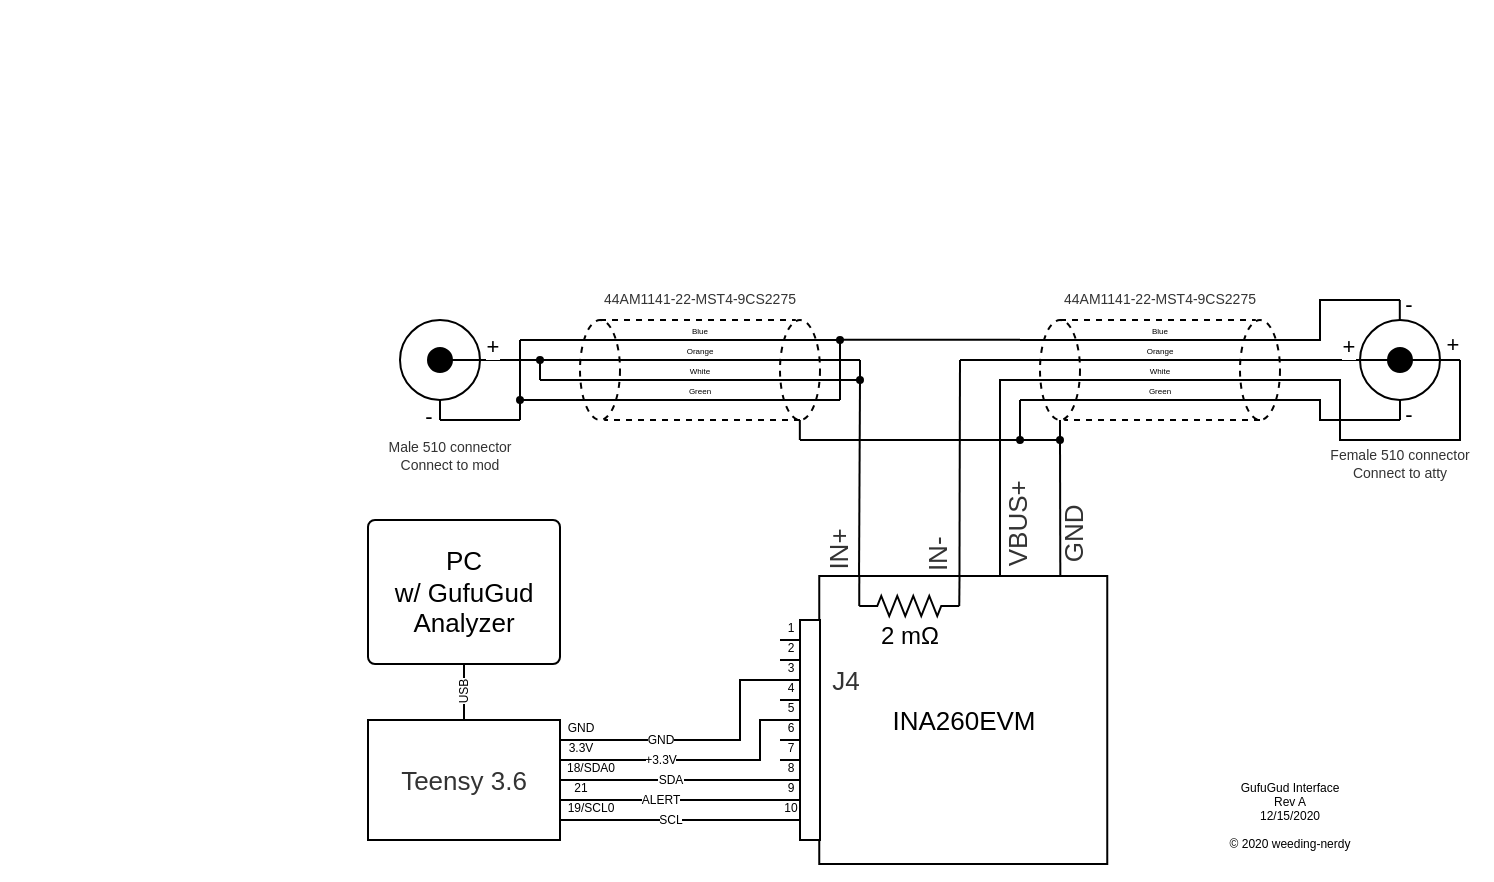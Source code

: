 <mxfile version="13.10.9" type="device"><diagram id="g0jNR3gZDN4iNG8viQUR" name="Page-1"><mxGraphModel dx="825" dy="466" grid="1" gridSize="10" guides="1" tooltips="1" connect="1" arrows="1" fold="1" page="1" pageScale="1" pageWidth="850" pageHeight="1100" math="0" shadow="0"><root><mxCell id="0"/><mxCell id="1" parent="0"/><mxCell id="0V7t5MLFSodY3aPPjib1-198" value="" style="group" vertex="1" connectable="0" parent="1"><mxGeometry x="407.005" y="220" width="157.995" height="194" as="geometry"/></mxCell><UserObject label="&lt;font color=&quot;#000000&quot;&gt;INA260EVM&lt;br&gt;&lt;/font&gt;" lucidchartObjectId="TdvUW.ue3-wa" id="0V7t5MLFSodY3aPPjib1-1"><mxCell style="html=1;overflow=block;whiteSpace=wrap;;whiteSpace=wrap;fontSize=13;fontColor=#333333;spacing=3;strokeOpacity=100;rounded=0;absoluteArcSize=1;arcSize=7;strokeWidth=1;" vertex="1" parent="0V7t5MLFSodY3aPPjib1-198"><mxGeometry x="2.625" y="68" width="144" height="144" as="geometry"/></mxCell></UserObject><UserObject label="IN+" lucidchartObjectId="F7vU1Ss8bywb" id="0V7t5MLFSodY3aPPjib1-52"><mxCell style="html=1;overflow=block;whiteSpace=wrap;;whiteSpace=wrap;fontSize=13;fontColor=#333333;spacing=3;strokeOpacity=0;fillOpacity=0;rounded=1;absoluteArcSize=1;arcSize=7;rotation=-90;fillColor=#ffffff;strokeWidth=1;" vertex="1" parent="0V7t5MLFSodY3aPPjib1-198"><mxGeometry x="-3.625" y="42" width="31.25" height="24" as="geometry"/></mxCell></UserObject><UserObject label="IN-" lucidchartObjectId="h8vUaTsrMBq0" id="0V7t5MLFSodY3aPPjib1-53"><mxCell style="html=1;overflow=block;whiteSpace=wrap;;whiteSpace=wrap;fontSize=13;fontColor=#333333;spacing=3;strokeOpacity=0;fillOpacity=0;rounded=1;absoluteArcSize=1;arcSize=7;rotation=-90;fillColor=#ffffff;strokeWidth=1;" vertex="1" parent="0V7t5MLFSodY3aPPjib1-198"><mxGeometry x="45.125" y="45" width="32.5" height="24" as="geometry"/></mxCell></UserObject><UserObject label="VBUS+" lucidchartObjectId="n8vUiy_6JnJX" id="0V7t5MLFSodY3aPPjib1-54"><mxCell style="html=1;overflow=block;whiteSpace=wrap;;whiteSpace=wrap;fontSize=13;fontColor=#333333;spacing=3;strokeOpacity=0;fillOpacity=0;rounded=1;absoluteArcSize=1;arcSize=7;rotation=-90;fillColor=#ffffff;strokeWidth=1;" vertex="1" parent="0V7t5MLFSodY3aPPjib1-198"><mxGeometry x="77.625" y="30" width="48" height="24" as="geometry"/></mxCell></UserObject><UserObject label="GND" lucidchartObjectId="v8vUaUhg3Sqf" id="0V7t5MLFSodY3aPPjib1-55"><mxCell style="html=1;overflow=block;whiteSpace=wrap;;whiteSpace=wrap;fontSize=13;fontColor=#333333;spacing=3;strokeOpacity=0;fillOpacity=0;rounded=1;absoluteArcSize=1;arcSize=7;rotation=-90;fillColor=#ffffff;strokeWidth=1;" vertex="1" parent="0V7t5MLFSodY3aPPjib1-198"><mxGeometry x="112.625" y="28" width="34" height="38" as="geometry"/></mxCell></UserObject><mxCell id="0V7t5MLFSodY3aPPjib1-131" value="" style="pointerEvents=1;verticalLabelPosition=bottom;shadow=0;dashed=0;align=center;html=1;verticalAlign=top;shape=mxgraph.electrical.resistors.resistor_2;strokeWidth=1;" vertex="1" parent="0V7t5MLFSodY3aPPjib1-198"><mxGeometry x="22.625" y="78" width="50" height="10" as="geometry"/></mxCell><mxCell id="0V7t5MLFSodY3aPPjib1-132" value="" style="endArrow=none;html=1;entryX=0;entryY=0.5;entryDx=0;entryDy=0;entryPerimeter=0;exitX=0.139;exitY=0;exitDx=0;exitDy=0;exitPerimeter=0;strokeWidth=1;" edge="1" parent="0V7t5MLFSodY3aPPjib1-198" source="0V7t5MLFSodY3aPPjib1-1" target="0V7t5MLFSodY3aPPjib1-131"><mxGeometry width="50" height="50" relative="1" as="geometry"><mxPoint x="-37.375" y="39" as="sourcePoint"/><mxPoint x="-37.375" y="19" as="targetPoint"/></mxGeometry></mxCell><mxCell id="0V7t5MLFSodY3aPPjib1-135" value="" style="endArrow=none;html=1;entryX=1;entryY=0.5;entryDx=0;entryDy=0;entryPerimeter=0;edgeStyle=orthogonalEdgeStyle;exitX=0.487;exitY=0;exitDx=0;exitDy=0;exitPerimeter=0;strokeWidth=1;" edge="1" parent="0V7t5MLFSodY3aPPjib1-198" source="0V7t5MLFSodY3aPPjib1-1" target="0V7t5MLFSodY3aPPjib1-131"><mxGeometry width="50" height="50" relative="1" as="geometry"><mxPoint x="92.625" y="58" as="sourcePoint"/><mxPoint x="2.625" y="18" as="targetPoint"/></mxGeometry></mxCell><mxCell id="0V7t5MLFSodY3aPPjib1-136" value="2 mΩ" style="text;html=1;fillColor=none;align=center;verticalAlign=middle;whiteSpace=wrap;rounded=0;strokeWidth=1;" vertex="1" parent="0V7t5MLFSodY3aPPjib1-198"><mxGeometry x="27.625" y="88" width="40" height="20" as="geometry"/></mxCell><UserObject label="J4" lucidchartObjectId="F7vU1Ss8bywb" id="hrDpfcnLstBbaKLBs56E-17"><mxCell style="html=1;overflow=block;whiteSpace=wrap;;whiteSpace=wrap;fontSize=13;fontColor=#333333;spacing=3;strokeOpacity=0;fillOpacity=0;rounded=1;absoluteArcSize=1;arcSize=7;rotation=0;fillColor=#ffffff;strokeWidth=1;" vertex="1" parent="0V7t5MLFSodY3aPPjib1-198"><mxGeometry x="2" y="108" width="28" height="24" as="geometry"/></mxCell></UserObject><mxCell id="0V7t5MLFSodY3aPPjib1-14" value="" style="group;dropTarget=0;" vertex="1" parent="1"><mxGeometry as="geometry"/></mxCell><UserObject label="Male 510 connector&lt;br&gt;Connect to mod" lucidchartObjectId="mVvUkHJcte2x" id="0V7t5MLFSodY3aPPjib1-18"><mxCell style="html=1;overflow=block;whiteSpace=wrap;;whiteSpace=wrap;fontSize=7;fontColor=#333333;spacing=3;strokeOpacity=0;fillOpacity=0;rounded=1;absoluteArcSize=1;arcSize=7;fillColor=#ffffff;strokeWidth=1;" vertex="1" parent="1"><mxGeometry x="180" y="216" width="90" height="24" as="geometry"/></mxCell></UserObject><mxCell id="0V7t5MLFSodY3aPPjib1-19" value="" style="group;dropTarget=0;" vertex="1" parent="1"><mxGeometry as="geometry"/></mxCell><mxCell id="0V7t5MLFSodY3aPPjib1-32" value="" style="group;dropTarget=0;" vertex="1" parent="1"><mxGeometry as="geometry"/></mxCell><mxCell id="0V7t5MLFSodY3aPPjib1-33" value="" style="group;dropTarget=0;" vertex="1" parent="1"><mxGeometry as="geometry"/></mxCell><UserObject label="Female 510 connector&lt;br&gt;Connect to atty" lucidchartObjectId="45vU8-o4JtHo" id="0V7t5MLFSodY3aPPjib1-51"><mxCell style="html=1;overflow=block;whiteSpace=wrap;;whiteSpace=wrap;fontSize=7;fontColor=#333333;spacing=3;strokeOpacity=0;fillOpacity=0;rounded=1;absoluteArcSize=1;arcSize=7;fillColor=#ffffff;strokeWidth=2;" vertex="1" parent="1"><mxGeometry x="655" y="220" width="90" height="24" as="geometry"/></mxCell></UserObject><UserObject label="&lt;font color=&quot;#000000&quot;&gt;PC&lt;br&gt;w/ GufuGud Analyzer&lt;/font&gt;" lucidchartObjectId="J_vUi4tSlJIF" id="0V7t5MLFSodY3aPPjib1-60"><mxCell style="html=1;overflow=block;whiteSpace=wrap;;whiteSpace=wrap;fontSize=13;fontColor=#333333;spacing=3;strokeOpacity=100;rounded=1;absoluteArcSize=1;arcSize=7;strokeWidth=1;" vertex="1" parent="1"><mxGeometry x="184" y="260" width="96" height="72" as="geometry"/></mxCell></UserObject><mxCell id="0V7t5MLFSodY3aPPjib1-146" value="" style="group" vertex="1" connectable="0" parent="1"><mxGeometry x="200" y="160" width="50" height="50" as="geometry"/></mxCell><UserObject label="" lucidchartObjectId="uTuU-okpcOYH" id="0V7t5MLFSodY3aPPjib1-126"><mxCell style="html=1;overflow=block;whiteSpace=wrap;ellipse;whiteSpace=wrap;fontSize=11;spacing=0;strokeOpacity=100;rounded=1;absoluteArcSize=1;arcSize=7;strokeWidth=1;" vertex="1" parent="0V7t5MLFSodY3aPPjib1-146"><mxGeometry width="40" height="40" as="geometry"/></mxCell></UserObject><UserObject label="" lucidchartObjectId="nZuUup996TNA" id="0V7t5MLFSodY3aPPjib1-127"><mxCell style="html=1;overflow=block;whiteSpace=wrap;ellipse;whiteSpace=wrap;fontSize=11;spacing=0;strokeOpacity=100;fillOpacity=100;rounded=1;absoluteArcSize=1;arcSize=7;fillColor=#000000;strokeWidth=1;" vertex="1" parent="0V7t5MLFSodY3aPPjib1-146"><mxGeometry x="14" y="14" width="12" height="12" as="geometry"/></mxCell></UserObject><mxCell id="0V7t5MLFSodY3aPPjib1-140" value="" style="endArrow=none;html=1;exitX=1;exitY=0.5;exitDx=0;exitDy=0;strokeWidth=1;" edge="1" parent="0V7t5MLFSodY3aPPjib1-146" source="0V7t5MLFSodY3aPPjib1-127"><mxGeometry width="50" height="50" as="geometry"><mxPoint x="60" y="70" as="sourcePoint"/><mxPoint x="50" y="20" as="targetPoint"/></mxGeometry></mxCell><mxCell id="0V7t5MLFSodY3aPPjib1-155" value="+" style="edgeLabel;html=1;align=center;verticalAlign=bottom;resizable=0;points=[];" vertex="1" connectable="0" parent="0V7t5MLFSodY3aPPjib1-140"><mxGeometry relative="1" as="geometry"><mxPoint x="8.04" y="1" as="offset"/></mxGeometry></mxCell><mxCell id="0V7t5MLFSodY3aPPjib1-141" value="" style="endArrow=none;html=1;entryX=0.5;entryY=1;entryDx=0;entryDy=0;strokeWidth=1;" edge="1" parent="0V7t5MLFSodY3aPPjib1-146" target="0V7t5MLFSodY3aPPjib1-126"><mxGeometry width="50" height="50" as="geometry"><mxPoint x="20" y="50" as="sourcePoint"/><mxPoint x="90" y="50" as="targetPoint"/></mxGeometry></mxCell><mxCell id="0V7t5MLFSodY3aPPjib1-156" value="-" style="edgeLabel;html=1;align=center;verticalAlign=bottom;resizable=0;points=[];" vertex="1" connectable="0" parent="0V7t5MLFSodY3aPPjib1-146"><mxGeometry x="13.995" y="56" as="geometry"/></mxCell><mxCell id="0V7t5MLFSodY3aPPjib1-147" value="" style="endArrow=none;html=1;strokeColor=#000000;strokeWidth=1;" edge="1" parent="1"><mxGeometry width="50" height="50" relative="1" as="geometry"><mxPoint x="250" y="180" as="sourcePoint"/><mxPoint x="280" y="180" as="targetPoint"/></mxGeometry></mxCell><mxCell id="0V7t5MLFSodY3aPPjib1-148" value="" style="endArrow=none;html=1;strokeColor=#000000;strokeWidth=1;" edge="1" parent="1"><mxGeometry width="50" height="50" relative="1" as="geometry"><mxPoint x="270" y="190" as="sourcePoint"/><mxPoint x="280.0" y="190.0" as="targetPoint"/></mxGeometry></mxCell><mxCell id="0V7t5MLFSodY3aPPjib1-150" value="" style="endArrow=none;html=1;strokeColor=#000000;strokeWidth=1;startArrow=oval;startFill=1;startSize=3;" edge="1" parent="1"><mxGeometry width="50" height="50" relative="1" as="geometry"><mxPoint x="270" y="180" as="sourcePoint"/><mxPoint x="270" y="190" as="targetPoint"/></mxGeometry></mxCell><mxCell id="0V7t5MLFSodY3aPPjib1-151" value="" style="endArrow=none;html=1;strokeColor=#000000;strokeWidth=1;" edge="1" parent="1"><mxGeometry width="50" height="50" relative="1" as="geometry"><mxPoint x="260" y="210" as="sourcePoint"/><mxPoint x="260" y="170" as="targetPoint"/></mxGeometry></mxCell><mxCell id="0V7t5MLFSodY3aPPjib1-152" value="" style="endArrow=none;html=1;strokeColor=#000000;strokeWidth=1;" edge="1" parent="1"><mxGeometry width="50" height="50" relative="1" as="geometry"><mxPoint x="260" y="170" as="sourcePoint"/><mxPoint x="280" y="170" as="targetPoint"/></mxGeometry></mxCell><mxCell id="0V7t5MLFSodY3aPPjib1-153" value="" style="endArrow=none;html=1;strokeColor=#000000;strokeWidth=1;endFill=0;startArrow=oval;startFill=1;endSize=3;startSize=3;" edge="1" parent="1"><mxGeometry width="50" height="50" relative="1" as="geometry"><mxPoint x="260" y="200.0" as="sourcePoint"/><mxPoint x="280.0" y="200.0" as="targetPoint"/></mxGeometry></mxCell><mxCell id="0V7t5MLFSodY3aPPjib1-154" value="" style="endArrow=none;html=1;strokeColor=#000000;strokeWidth=1;" edge="1" parent="1"><mxGeometry width="50" height="50" relative="1" as="geometry"><mxPoint x="220" y="210" as="sourcePoint"/><mxPoint x="260" y="210" as="targetPoint"/></mxGeometry></mxCell><mxCell id="0V7t5MLFSodY3aPPjib1-157" value="" style="group" vertex="1" connectable="0" parent="1"><mxGeometry x="280" y="144" width="140" height="76" as="geometry"/></mxCell><UserObject label="" lucidchartObjectId="owvUNyEF7aB-" id="0V7t5MLFSodY3aPPjib1-21"><mxCell style="html=1;overflow=block;whiteSpace=wrap;ellipse;whiteSpace=wrap;fontSize=11;spacing=3;strokeOpacity=100;fillOpacity=0;rounded=1;absoluteArcSize=1;arcSize=7;fillColor=#ffffff;dashed=1;strokeWidth=1;" vertex="1" parent="0V7t5MLFSodY3aPPjib1-157"><mxGeometry x="10" y="16" width="20" height="50" as="geometry"/></mxCell></UserObject><UserObject label="" lucidchartObjectId="cTvUMYai1Bjo" id="0V7t5MLFSodY3aPPjib1-22"><mxCell style="html=1;overflow=block;whiteSpace=wrap;ellipse;whiteSpace=wrap;fontSize=11;spacing=3;strokeOpacity=100;fillOpacity=0;rounded=1;absoluteArcSize=1;arcSize=7;fillColor=#ffffff;dashed=1;strokeWidth=1;" vertex="1" parent="0V7t5MLFSodY3aPPjib1-157"><mxGeometry x="110" y="16" width="20" height="50" as="geometry"/></mxCell></UserObject><UserObject label="44AM1141-22-MST4-9CS2275" lucidchartObjectId="u0vUVkna3xrd" id="0V7t5MLFSodY3aPPjib1-23"><mxCell style="html=1;overflow=block;whiteSpace=wrap;;whiteSpace=wrap;fontSize=7;fontColor=#333333;spacing=3;strokeOpacity=0;fillOpacity=0;rounded=1;absoluteArcSize=1;arcSize=7;fillColor=#ffffff;strokeWidth=1;" vertex="1" parent="0V7t5MLFSodY3aPPjib1-157"><mxGeometry x="10" width="120" height="12" as="geometry"/></mxCell></UserObject><UserObject label="" lucidchartObjectId="owvUdTUZ1H5j" id="0V7t5MLFSodY3aPPjib1-24"><mxCell style="html=1;jettySize=18;whiteSpace=wrap;fontSize=11;rounded=1;arcSize=12;edgeStyle=orthogonalEdgeStyle;startArrow=none;;endArrow=none;;strokeWidth=1;" edge="1" parent="0V7t5MLFSodY3aPPjib1-157"><mxGeometry x="10" y="-8" width="100" height="100" as="geometry"><Array as="points"/><mxPoint y="26" as="sourcePoint"/><mxPoint x="140" y="26" as="targetPoint"/></mxGeometry></mxCell></UserObject><UserObject label="" lucidchartObjectId="owvUGn85ieva" id="0V7t5MLFSodY3aPPjib1-25"><mxCell style="html=1;jettySize=18;whiteSpace=wrap;fontSize=11;rounded=1;arcSize=12;edgeStyle=orthogonalEdgeStyle;startArrow=none;;endArrow=none;;strokeWidth=1;" edge="1" parent="0V7t5MLFSodY3aPPjib1-157"><mxGeometry x="10" width="100" height="100" as="geometry"><Array as="points"/><mxPoint y="36" as="sourcePoint"/><mxPoint x="140" y="36" as="targetPoint"/></mxGeometry></mxCell></UserObject><UserObject label="" lucidchartObjectId="owvU7XM-3yg." id="0V7t5MLFSodY3aPPjib1-26"><mxCell style="html=1;jettySize=18;whiteSpace=wrap;fontSize=11;rounded=1;arcSize=12;edgeStyle=orthogonalEdgeStyle;startArrow=none;;endArrow=none;;strokeWidth=1;" edge="1" parent="0V7t5MLFSodY3aPPjib1-157"><mxGeometry x="43" y="48" width="100" height="100" as="geometry"><Array as="points"/><mxPoint y="46" as="sourcePoint"/><mxPoint x="140" y="46" as="targetPoint"/></mxGeometry></mxCell></UserObject><UserObject label="" lucidchartObjectId="owvUVFuqIlM3" id="0V7t5MLFSodY3aPPjib1-27"><mxCell style="html=1;jettySize=18;whiteSpace=wrap;fontSize=11;rounded=1;arcSize=12;edgeStyle=orthogonalEdgeStyle;startArrow=none;;endArrow=none;;strokeWidth=1;" edge="1" parent="0V7t5MLFSodY3aPPjib1-157"><mxGeometry x="42" y="36" width="100" height="100" as="geometry"><Array as="points"/><mxPoint y="56" as="sourcePoint"/><mxPoint x="140" y="56" as="targetPoint"/></mxGeometry></mxCell></UserObject><UserObject label="" lucidchartObjectId="owvUfVJ_AmlU" id="0V7t5MLFSodY3aPPjib1-29"><mxCell style="html=1;jettySize=18;whiteSpace=wrap;fontSize=11;dashed=1;rounded=0;startArrow=none;;endArrow=none;;entryX=0.395;entryY=0;entryPerimeter=0;exitX=0.5;exitY=0;exitDx=0;exitDy=0;strokeWidth=1;" edge="1" parent="0V7t5MLFSodY3aPPjib1-157" target="0V7t5MLFSodY3aPPjib1-22" source="0V7t5MLFSodY3aPPjib1-21"><mxGeometry x="10" width="100" height="100" as="geometry"><Array as="points"/><mxPoint x="22" y="12" as="sourcePoint"/></mxGeometry></mxCell></UserObject><UserObject label="" lucidchartObjectId="owvU3sTZzpI8" id="0V7t5MLFSodY3aPPjib1-30"><mxCell style="html=1;jettySize=18;whiteSpace=wrap;fontSize=11;dashed=1;rounded=0;startArrow=none;;endArrow=none;;entryX=0.605;entryY=1;entryPerimeter=0;exitX=0.5;exitY=1;exitDx=0;exitDy=0;strokeWidth=1;" edge="1" parent="0V7t5MLFSodY3aPPjib1-157" target="0V7t5MLFSodY3aPPjib1-21" source="0V7t5MLFSodY3aPPjib1-22"><mxGeometry x="10" width="100" height="100" as="geometry"><Array as="points"/><mxPoint x="118" y="72" as="sourcePoint"/></mxGeometry></mxCell></UserObject><mxCell id="0V7t5MLFSodY3aPPjib1-144" value="" style="endArrow=none;html=1;entryX=0.5;entryY=1;entryDx=0;entryDy=0;strokeWidth=1;" edge="1" parent="0V7t5MLFSodY3aPPjib1-157"><mxGeometry width="50" height="50" relative="1" as="geometry"><mxPoint x="119.92" y="76" as="sourcePoint"/><mxPoint x="119.92" y="66" as="targetPoint"/></mxGeometry></mxCell><mxCell id="0V7t5MLFSodY3aPPjib1-179" value="" style="group" vertex="1" connectable="0" parent="0V7t5MLFSodY3aPPjib1-157"><mxGeometry x="230" width="140" height="76" as="geometry"/></mxCell><UserObject label="" lucidchartObjectId="owvUNyEF7aB-" id="0V7t5MLFSodY3aPPjib1-180"><mxCell style="html=1;overflow=block;whiteSpace=wrap;ellipse;whiteSpace=wrap;fontSize=11;spacing=3;strokeOpacity=100;fillOpacity=0;rounded=1;absoluteArcSize=1;arcSize=7;fillColor=#ffffff;dashed=1;strokeWidth=1;" vertex="1" parent="0V7t5MLFSodY3aPPjib1-179"><mxGeometry x="10" y="16" width="20" height="50" as="geometry"/></mxCell></UserObject><UserObject label="" lucidchartObjectId="cTvUMYai1Bjo" id="0V7t5MLFSodY3aPPjib1-181"><mxCell style="html=1;overflow=block;whiteSpace=wrap;ellipse;whiteSpace=wrap;fontSize=11;spacing=3;strokeOpacity=100;fillOpacity=0;rounded=1;absoluteArcSize=1;arcSize=7;fillColor=#ffffff;dashed=1;strokeWidth=1;" vertex="1" parent="0V7t5MLFSodY3aPPjib1-179"><mxGeometry x="110" y="16" width="20" height="50" as="geometry"/></mxCell></UserObject><UserObject label="44AM1141-22-MST4-9CS2275" lucidchartObjectId="u0vUVkna3xrd" id="0V7t5MLFSodY3aPPjib1-182"><mxCell style="html=1;overflow=block;whiteSpace=wrap;;whiteSpace=wrap;fontSize=7;fontColor=#333333;spacing=3;strokeOpacity=0;fillOpacity=0;rounded=1;absoluteArcSize=1;arcSize=7;fillColor=#ffffff;strokeWidth=1;" vertex="1" parent="0V7t5MLFSodY3aPPjib1-179"><mxGeometry x="10" width="120" height="12" as="geometry"/></mxCell></UserObject><UserObject label="" lucidchartObjectId="owvUdTUZ1H5j" id="0V7t5MLFSodY3aPPjib1-183"><mxCell style="html=1;jettySize=18;whiteSpace=wrap;fontSize=11;rounded=1;arcSize=12;edgeStyle=orthogonalEdgeStyle;startArrow=none;;endArrow=none;;strokeWidth=1;" edge="1" parent="0V7t5MLFSodY3aPPjib1-179"><mxGeometry x="10" y="-8" width="100" height="100" as="geometry"><Array as="points"/><mxPoint y="26" as="sourcePoint"/><mxPoint x="140" y="26" as="targetPoint"/></mxGeometry></mxCell></UserObject><UserObject label="" lucidchartObjectId="owvUGn85ieva" id="0V7t5MLFSodY3aPPjib1-184"><mxCell style="html=1;jettySize=18;whiteSpace=wrap;fontSize=11;rounded=1;arcSize=12;edgeStyle=orthogonalEdgeStyle;startArrow=none;;endArrow=none;;strokeWidth=1;" edge="1" parent="0V7t5MLFSodY3aPPjib1-179"><mxGeometry x="10" width="100" height="100" as="geometry"><Array as="points"/><mxPoint y="36" as="sourcePoint"/><mxPoint x="140" y="36" as="targetPoint"/></mxGeometry></mxCell></UserObject><UserObject label="" lucidchartObjectId="owvU7XM-3yg." id="0V7t5MLFSodY3aPPjib1-185"><mxCell style="html=1;jettySize=18;whiteSpace=wrap;fontSize=11;rounded=1;arcSize=12;edgeStyle=orthogonalEdgeStyle;startArrow=none;;endArrow=none;;strokeWidth=1;" edge="1" parent="0V7t5MLFSodY3aPPjib1-179"><mxGeometry x="43" y="48" width="100" height="100" as="geometry"><Array as="points"/><mxPoint y="46" as="sourcePoint"/><mxPoint x="140" y="46" as="targetPoint"/></mxGeometry></mxCell></UserObject><UserObject label="" lucidchartObjectId="owvUVFuqIlM3" id="0V7t5MLFSodY3aPPjib1-186"><mxCell style="html=1;jettySize=18;whiteSpace=wrap;fontSize=11;rounded=1;arcSize=12;edgeStyle=orthogonalEdgeStyle;startArrow=none;;endArrow=none;;strokeWidth=1;" edge="1" parent="0V7t5MLFSodY3aPPjib1-179"><mxGeometry x="42" y="36" width="100" height="100" as="geometry"><Array as="points"/><mxPoint y="56" as="sourcePoint"/><mxPoint x="140" y="56" as="targetPoint"/></mxGeometry></mxCell></UserObject><UserObject label="" lucidchartObjectId="owvUfVJ_AmlU" id="0V7t5MLFSodY3aPPjib1-187"><mxCell style="html=1;jettySize=18;whiteSpace=wrap;fontSize=11;dashed=1;rounded=0;startArrow=none;;endArrow=none;;entryX=0.395;entryY=0;entryPerimeter=0;exitX=0.5;exitY=0;exitDx=0;exitDy=0;strokeWidth=1;" edge="1" parent="0V7t5MLFSodY3aPPjib1-179" source="0V7t5MLFSodY3aPPjib1-180" target="0V7t5MLFSodY3aPPjib1-181"><mxGeometry x="10" width="100" height="100" as="geometry"><Array as="points"/><mxPoint x="22" y="12" as="sourcePoint"/></mxGeometry></mxCell></UserObject><UserObject label="" lucidchartObjectId="owvU3sTZzpI8" id="0V7t5MLFSodY3aPPjib1-188"><mxCell style="html=1;jettySize=18;whiteSpace=wrap;fontSize=11;dashed=1;rounded=0;startArrow=none;;endArrow=none;;entryX=0.605;entryY=1;entryPerimeter=0;exitX=0.5;exitY=1;exitDx=0;exitDy=0;strokeWidth=1;" edge="1" parent="0V7t5MLFSodY3aPPjib1-179" source="0V7t5MLFSodY3aPPjib1-181" target="0V7t5MLFSodY3aPPjib1-180"><mxGeometry x="10" width="100" height="100" as="geometry"><Array as="points"/><mxPoint x="118" y="72" as="sourcePoint"/></mxGeometry></mxCell></UserObject><mxCell id="0V7t5MLFSodY3aPPjib1-189" value="" style="endArrow=none;html=1;entryX=0.5;entryY=1;entryDx=0;entryDy=0;strokeWidth=1;" edge="1" parent="0V7t5MLFSodY3aPPjib1-179" target="0V7t5MLFSodY3aPPjib1-180"><mxGeometry width="50" height="50" relative="1" as="geometry"><mxPoint x="20" y="76" as="sourcePoint"/><mxPoint x="100" y="86" as="targetPoint"/></mxGeometry></mxCell><mxCell id="hrDpfcnLstBbaKLBs56E-5" value="&lt;span style=&quot;font-size: 4px&quot;&gt;Blue&lt;br&gt;&lt;/span&gt;" style="text;html=1;strokeColor=none;fillColor=none;align=center;verticalAlign=bottom;whiteSpace=wrap;rounded=0;dashed=1;" vertex="1" parent="0V7t5MLFSodY3aPPjib1-179"><mxGeometry x="50" y="18" width="40" height="10" as="geometry"/></mxCell><mxCell id="hrDpfcnLstBbaKLBs56E-6" value="&lt;span style=&quot;font-size: 4px&quot;&gt;Orange&lt;/span&gt;" style="text;html=1;strokeColor=none;fillColor=none;align=center;verticalAlign=bottom;whiteSpace=wrap;rounded=0;dashed=1;" vertex="1" parent="0V7t5MLFSodY3aPPjib1-179"><mxGeometry x="50" y="28" width="40" height="10" as="geometry"/></mxCell><mxCell id="hrDpfcnLstBbaKLBs56E-7" value="&lt;span style=&quot;font-size: 4px&quot;&gt;White&lt;/span&gt;" style="text;html=1;strokeColor=none;fillColor=none;align=center;verticalAlign=bottom;whiteSpace=wrap;rounded=0;dashed=1;" vertex="1" parent="0V7t5MLFSodY3aPPjib1-179"><mxGeometry x="50" y="38" width="40" height="10" as="geometry"/></mxCell><mxCell id="hrDpfcnLstBbaKLBs56E-8" value="&lt;span style=&quot;font-size: 4px&quot;&gt;Green&lt;br&gt;&lt;/span&gt;" style="text;html=1;strokeColor=none;fillColor=none;align=center;verticalAlign=bottom;whiteSpace=wrap;rounded=0;dashed=1;" vertex="1" parent="0V7t5MLFSodY3aPPjib1-179"><mxGeometry x="50" y="48" width="40" height="10" as="geometry"/></mxCell><mxCell id="hrDpfcnLstBbaKLBs56E-9" value="&lt;span style=&quot;font-size: 4px&quot;&gt;Blue&lt;br&gt;&lt;/span&gt;" style="text;html=1;strokeColor=none;fillColor=none;align=center;verticalAlign=bottom;whiteSpace=wrap;rounded=0;dashed=1;" vertex="1" parent="0V7t5MLFSodY3aPPjib1-157"><mxGeometry x="50" y="18" width="40" height="10" as="geometry"/></mxCell><mxCell id="hrDpfcnLstBbaKLBs56E-10" value="&lt;span style=&quot;font-size: 4px&quot;&gt;Orange&lt;/span&gt;" style="text;html=1;strokeColor=none;fillColor=none;align=center;verticalAlign=bottom;whiteSpace=wrap;rounded=0;dashed=1;" vertex="1" parent="0V7t5MLFSodY3aPPjib1-157"><mxGeometry x="50" y="28" width="40" height="10" as="geometry"/></mxCell><mxCell id="hrDpfcnLstBbaKLBs56E-11" value="&lt;span style=&quot;font-size: 4px&quot;&gt;White&lt;/span&gt;" style="text;html=1;strokeColor=none;fillColor=none;align=center;verticalAlign=bottom;whiteSpace=wrap;rounded=0;dashed=1;" vertex="1" parent="0V7t5MLFSodY3aPPjib1-157"><mxGeometry x="50" y="38" width="40" height="10" as="geometry"/></mxCell><mxCell id="hrDpfcnLstBbaKLBs56E-12" value="&lt;span style=&quot;font-size: 4px&quot;&gt;Green&lt;br&gt;&lt;/span&gt;" style="text;html=1;strokeColor=none;fillColor=none;align=center;verticalAlign=bottom;whiteSpace=wrap;rounded=0;dashed=1;" vertex="1" parent="0V7t5MLFSodY3aPPjib1-157"><mxGeometry x="50" y="48" width="40" height="10" as="geometry"/></mxCell><mxCell id="0V7t5MLFSodY3aPPjib1-178" value="" style="endArrow=oval;html=1;strokeColor=#000000;strokeWidth=1;endFill=1;endSize=3;" edge="1" parent="1"><mxGeometry width="50" height="50" relative="1" as="geometry"><mxPoint x="400" y="220" as="sourcePoint"/><mxPoint x="530" y="220" as="targetPoint"/></mxGeometry></mxCell><mxCell id="0V7t5MLFSodY3aPPjib1-191" value="" style="endArrow=none;html=1;strokeColor=#000000;strokeWidth=1;" edge="1" parent="1"><mxGeometry width="50" height="50" relative="1" as="geometry"><mxPoint x="420" y="169.92" as="sourcePoint"/><mxPoint x="510" y="169.92" as="targetPoint"/></mxGeometry></mxCell><mxCell id="0V7t5MLFSodY3aPPjib1-194" value="" style="endArrow=oval;html=1;strokeWidth=1;endFill=1;startArrow=none;startFill=0;endSize=3;startSize=3;" edge="1" parent="1"><mxGeometry width="50" height="50" relative="1" as="geometry"><mxPoint x="420" y="200" as="sourcePoint"/><mxPoint x="420" y="170" as="targetPoint"/></mxGeometry></mxCell><mxCell id="0V7t5MLFSodY3aPPjib1-195" value="" style="endArrow=none;html=1;strokeColor=#000000;strokeWidth=1;" edge="1" parent="1"><mxGeometry width="50" height="50" relative="1" as="geometry"><mxPoint x="420" y="180" as="sourcePoint"/><mxPoint x="430" y="180" as="targetPoint"/></mxGeometry></mxCell><mxCell id="0V7t5MLFSodY3aPPjib1-196" value="" style="endArrow=none;html=1;strokeColor=#000000;strokeWidth=1;" edge="1" parent="1"><mxGeometry width="50" height="50" relative="1" as="geometry"><mxPoint x="420" y="190" as="sourcePoint"/><mxPoint x="430" y="190" as="targetPoint"/></mxGeometry></mxCell><mxCell id="0V7t5MLFSodY3aPPjib1-197" value="" style="endArrow=oval;html=1;strokeWidth=1;endFill=1;startArrow=none;startFill=0;endSize=3;startSize=3;exitX=0.046;exitY=0.938;exitDx=0;exitDy=0;exitPerimeter=0;" edge="1" parent="1" source="0V7t5MLFSodY3aPPjib1-52"><mxGeometry width="50" height="50" relative="1" as="geometry"><mxPoint x="430" y="270" as="sourcePoint"/><mxPoint x="430" y="190" as="targetPoint"/></mxGeometry></mxCell><mxCell id="0V7t5MLFSodY3aPPjib1-210" value="" style="endArrow=none;html=1;strokeColor=#000000;strokeWidth=1;entryX=0.165;entryY=0.973;entryDx=0;entryDy=0;entryPerimeter=0;" edge="1" parent="1" target="0V7t5MLFSodY3aPPjib1-53"><mxGeometry width="50" height="50" relative="1" as="geometry"><mxPoint x="480" y="180" as="sourcePoint"/><mxPoint x="530" y="190" as="targetPoint"/></mxGeometry></mxCell><mxCell id="0V7t5MLFSodY3aPPjib1-211" value="" style="endArrow=none;html=1;strokeColor=#000000;strokeWidth=1;" edge="1" parent="1"><mxGeometry width="50" height="50" relative="1" as="geometry"><mxPoint x="480" y="180" as="sourcePoint"/><mxPoint x="510" y="180" as="targetPoint"/></mxGeometry></mxCell><mxCell id="0V7t5MLFSodY3aPPjib1-216" value="" style="endArrow=none;html=1;strokeColor=#000000;strokeWidth=1;" edge="1" parent="1"><mxGeometry width="50" height="50" relative="1" as="geometry"><mxPoint x="430" y="190" as="sourcePoint"/><mxPoint x="430" y="180" as="targetPoint"/></mxGeometry></mxCell><mxCell id="0V7t5MLFSodY3aPPjib1-217" value="" style="endArrow=none;html=1;strokeColor=#000000;strokeWidth=1;endFill=0;startArrow=oval;startFill=1;endSize=3;startSize=3;" edge="1" parent="1"><mxGeometry width="50" height="50" relative="1" as="geometry"><mxPoint x="510" y="220" as="sourcePoint"/><mxPoint x="510" y="200" as="targetPoint"/></mxGeometry></mxCell><mxCell id="0V7t5MLFSodY3aPPjib1-218" value="" style="endArrow=none;html=1;strokeColor=#000000;strokeWidth=1;" edge="1" parent="1"><mxGeometry width="50" height="50" relative="1" as="geometry"><mxPoint x="670" y="180" as="sourcePoint"/><mxPoint x="650" y="180" as="targetPoint"/></mxGeometry></mxCell><mxCell id="0V7t5MLFSodY3aPPjib1-219" value="" style="endArrow=none;html=1;strokeColor=#000000;strokeWidth=1;edgeStyle=orthogonalEdgeStyle;rounded=0;" edge="1" parent="1"><mxGeometry width="50" height="50" relative="1" as="geometry"><mxPoint x="650" y="170" as="sourcePoint"/><mxPoint x="700" y="150" as="targetPoint"/><Array as="points"><mxPoint x="660" y="170"/><mxPoint x="660" y="150"/></Array></mxGeometry></mxCell><mxCell id="0V7t5MLFSodY3aPPjib1-222" value="" style="endArrow=none;html=1;strokeColor=#000000;strokeWidth=1;edgeStyle=orthogonalEdgeStyle;rounded=0;" edge="1" parent="1"><mxGeometry width="50" height="50" relative="1" as="geometry"><mxPoint x="650" y="200" as="sourcePoint"/><mxPoint x="700" y="210" as="targetPoint"/><Array as="points"><mxPoint x="660" y="200"/><mxPoint x="660" y="210"/></Array></mxGeometry></mxCell><mxCell id="0V7t5MLFSodY3aPPjib1-225" value="" style="group" vertex="1" connectable="0" parent="1"><mxGeometry x="670" y="150" width="60.0" height="65" as="geometry"/></mxCell><mxCell id="0V7t5MLFSodY3aPPjib1-177" value="-" style="edgeLabel;html=1;align=center;verticalAlign=bottom;resizable=0;points=[];" vertex="1" connectable="0" parent="0V7t5MLFSodY3aPPjib1-225"><mxGeometry x="33.995" y="65" as="geometry"/></mxCell><UserObject label="" lucidchartObjectId="uTuU-okpcOYH" id="0V7t5MLFSodY3aPPjib1-172"><mxCell style="html=1;overflow=block;whiteSpace=wrap;ellipse;whiteSpace=wrap;fontSize=11;spacing=0;strokeOpacity=100;rounded=1;absoluteArcSize=1;arcSize=7;strokeWidth=1;" vertex="1" parent="0V7t5MLFSodY3aPPjib1-225"><mxGeometry x="10" y="10" width="40" height="40" as="geometry"/></mxCell></UserObject><UserObject label="" lucidchartObjectId="nZuUup996TNA" id="0V7t5MLFSodY3aPPjib1-173"><mxCell style="html=1;overflow=block;whiteSpace=wrap;ellipse;whiteSpace=wrap;fontSize=11;spacing=0;strokeOpacity=100;fillOpacity=100;rounded=1;absoluteArcSize=1;arcSize=7;fillColor=#000000;strokeWidth=1;" vertex="1" parent="0V7t5MLFSodY3aPPjib1-225"><mxGeometry x="24" y="24" width="12" height="12" as="geometry"/></mxCell></UserObject><mxCell id="0V7t5MLFSodY3aPPjib1-174" value="" style="endArrow=none;html=1;strokeWidth=1;exitX=0;exitY=0.5;exitDx=0;exitDy=0;" edge="1" parent="0V7t5MLFSodY3aPPjib1-225" source="0V7t5MLFSodY3aPPjib1-173"><mxGeometry x="10" y="10" width="50" height="50" as="geometry"><mxPoint x="10" as="sourcePoint"/><mxPoint y="30" as="targetPoint"/><Array as="points"/></mxGeometry></mxCell><mxCell id="0V7t5MLFSodY3aPPjib1-175" value="+" style="edgeLabel;html=1;align=center;verticalAlign=bottom;resizable=0;points=[];" vertex="1" connectable="0" parent="0V7t5MLFSodY3aPPjib1-174"><mxGeometry relative="1" as="geometry"><mxPoint x="-8.04" y="1" as="offset"/></mxGeometry></mxCell><mxCell id="0V7t5MLFSodY3aPPjib1-176" value="" style="endArrow=none;html=1;entryX=0.5;entryY=1;entryDx=0;entryDy=0;strokeWidth=1;" edge="1" parent="0V7t5MLFSodY3aPPjib1-225" target="0V7t5MLFSodY3aPPjib1-172"><mxGeometry x="10" y="10" width="50" height="50" as="geometry"><mxPoint x="30" y="60" as="sourcePoint"/><mxPoint x="100" y="60" as="targetPoint"/></mxGeometry></mxCell><mxCell id="0V7t5MLFSodY3aPPjib1-213" value="" style="endArrow=none;html=1;entryX=0.5;entryY=1;entryDx=0;entryDy=0;strokeWidth=1;" edge="1" parent="0V7t5MLFSodY3aPPjib1-225"><mxGeometry x="9.9" y="-40" width="50" height="50" as="geometry"><mxPoint x="29.9" y="10" as="sourcePoint"/><mxPoint x="29.9" as="targetPoint"/></mxGeometry></mxCell><mxCell id="0V7t5MLFSodY3aPPjib1-214" value="-" style="edgeLabel;html=1;align=center;verticalAlign=bottom;resizable=0;points=[];" vertex="1" connectable="0" parent="0V7t5MLFSodY3aPPjib1-225"><mxGeometry x="33.995" y="10" as="geometry"/></mxCell><mxCell id="0V7t5MLFSodY3aPPjib1-223" value="" style="endArrow=none;html=1;strokeWidth=1;exitX=0;exitY=0.5;exitDx=0;exitDy=0;" edge="1" parent="0V7t5MLFSodY3aPPjib1-225"><mxGeometry x="46" y="9.94" width="50" height="50" as="geometry"><mxPoint x="60.0" y="29.94" as="sourcePoint"/><mxPoint x="36.0" y="29.94" as="targetPoint"/><Array as="points"/></mxGeometry></mxCell><mxCell id="0V7t5MLFSodY3aPPjib1-224" value="+" style="edgeLabel;html=1;align=center;verticalAlign=bottom;resizable=0;points=[];" vertex="1" connectable="0" parent="0V7t5MLFSodY3aPPjib1-223"><mxGeometry relative="1" as="geometry"><mxPoint x="7.96" y="1" as="offset"/></mxGeometry></mxCell><mxCell id="0V7t5MLFSodY3aPPjib1-226" value="" style="endArrow=none;html=1;strokeColor=#000000;strokeWidth=1;edgeStyle=orthogonalEdgeStyle;rounded=0;" edge="1" parent="1"><mxGeometry width="50" height="50" relative="1" as="geometry"><mxPoint x="650" y="190" as="sourcePoint"/><mxPoint x="730" y="180" as="targetPoint"/><Array as="points"><mxPoint x="670" y="190"/><mxPoint x="670" y="220"/><mxPoint x="730" y="220"/></Array></mxGeometry></mxCell><mxCell id="0V7t5MLFSodY3aPPjib1-227" value="" style="endArrow=none;html=1;strokeColor=#000000;strokeWidth=1;edgeStyle=orthogonalEdgeStyle;rounded=0;entryX=0.63;entryY=0.001;entryDx=0;entryDy=0;entryPerimeter=0;" edge="1" parent="1" target="0V7t5MLFSodY3aPPjib1-1"><mxGeometry width="50" height="50" relative="1" as="geometry"><mxPoint x="510" y="190" as="sourcePoint"/><mxPoint x="490" y="260" as="targetPoint"/><Array as="points"><mxPoint x="500" y="190"/><mxPoint x="500" y="288"/></Array></mxGeometry></mxCell><mxCell id="hrDpfcnLstBbaKLBs56E-15" value="" style="endArrow=none;html=1;strokeColor=#000000;strokeWidth=1;exitX=0.837;exitY=0.001;exitDx=0;exitDy=0;exitPerimeter=0;" edge="1" parent="1" source="0V7t5MLFSodY3aPPjib1-1"><mxGeometry width="50" height="50" relative="1" as="geometry"><mxPoint x="490" y="270" as="sourcePoint"/><mxPoint x="530" y="220" as="targetPoint"/></mxGeometry></mxCell><mxCell id="hrDpfcnLstBbaKLBs56E-16" value="" style="rounded=0;whiteSpace=wrap;html=1;strokeColor=#000000;strokeWidth=1;align=center;" vertex="1" parent="1"><mxGeometry x="400" y="310" width="10" height="110" as="geometry"/></mxCell><mxCell id="hrDpfcnLstBbaKLBs56E-19" value="1" style="endArrow=none;html=1;strokeColor=#000000;strokeWidth=1;verticalAlign=bottom;fontSize=6;" edge="1" parent="1"><mxGeometry width="50" height="50" relative="1" as="geometry"><mxPoint x="390" y="320" as="sourcePoint"/><mxPoint x="400" y="320" as="targetPoint"/></mxGeometry></mxCell><mxCell id="hrDpfcnLstBbaKLBs56E-22" value="2" style="endArrow=none;html=1;strokeColor=#000000;strokeWidth=1;verticalAlign=bottom;fontSize=6;" edge="1" parent="1"><mxGeometry width="50" height="50" relative="1" as="geometry"><mxPoint x="390" y="330" as="sourcePoint"/><mxPoint x="400" y="330" as="targetPoint"/></mxGeometry></mxCell><mxCell id="hrDpfcnLstBbaKLBs56E-23" value="3" style="endArrow=none;html=1;strokeColor=#000000;strokeWidth=1;verticalAlign=bottom;fontSize=6;entryX=-0.026;entryY=0.273;entryDx=0;entryDy=0;entryPerimeter=0;" edge="1" parent="1" target="hrDpfcnLstBbaKLBs56E-16"><mxGeometry width="50" height="50" relative="1" as="geometry"><mxPoint x="390" y="340" as="sourcePoint"/><mxPoint x="420" y="340" as="targetPoint"/></mxGeometry></mxCell><mxCell id="hrDpfcnLstBbaKLBs56E-24" value="4" style="endArrow=none;html=1;strokeColor=#000000;strokeWidth=1;verticalAlign=bottom;fontSize=6;" edge="1" parent="1"><mxGeometry width="50" height="50" relative="1" as="geometry"><mxPoint x="390" y="350" as="sourcePoint"/><mxPoint x="400" y="350" as="targetPoint"/></mxGeometry></mxCell><mxCell id="hrDpfcnLstBbaKLBs56E-25" value="5" style="endArrow=none;html=1;strokeColor=#000000;strokeWidth=1;verticalAlign=bottom;fontSize=6;" edge="1" parent="1"><mxGeometry width="50" height="50" relative="1" as="geometry"><mxPoint x="390" y="360" as="sourcePoint"/><mxPoint x="400" y="360" as="targetPoint"/></mxGeometry></mxCell><mxCell id="hrDpfcnLstBbaKLBs56E-26" value="6" style="endArrow=none;html=1;strokeColor=#000000;strokeWidth=1;verticalAlign=bottom;fontSize=6;" edge="1" parent="1"><mxGeometry width="50" height="50" relative="1" as="geometry"><mxPoint x="390" y="370" as="sourcePoint"/><mxPoint x="400" y="370" as="targetPoint"/></mxGeometry></mxCell><mxCell id="hrDpfcnLstBbaKLBs56E-27" value="7" style="endArrow=none;html=1;strokeColor=#000000;strokeWidth=1;verticalAlign=bottom;fontSize=6;" edge="1" parent="1"><mxGeometry width="50" height="50" relative="1" as="geometry"><mxPoint x="390" y="380" as="sourcePoint"/><mxPoint x="400" y="380" as="targetPoint"/></mxGeometry></mxCell><mxCell id="hrDpfcnLstBbaKLBs56E-29" value="9" style="endArrow=none;html=1;strokeColor=#000000;strokeWidth=1;verticalAlign=bottom;fontSize=6;" edge="1" parent="1"><mxGeometry width="50" height="50" relative="1" as="geometry"><mxPoint x="390" y="400" as="sourcePoint"/><mxPoint x="400" y="400" as="targetPoint"/></mxGeometry></mxCell><mxCell id="hrDpfcnLstBbaKLBs56E-30" value="10" style="endArrow=none;html=1;strokeColor=#000000;strokeWidth=1;verticalAlign=bottom;fontSize=6;" edge="1" parent="1"><mxGeometry width="50" height="50" relative="1" as="geometry"><mxPoint x="390" y="410" as="sourcePoint"/><mxPoint x="400" y="410" as="targetPoint"/></mxGeometry></mxCell><UserObject label="Teensy 3.6" lucidchartObjectId="J_vUi4tSlJIF" id="hrDpfcnLstBbaKLBs56E-31"><mxCell style="html=1;overflow=block;whiteSpace=wrap;;whiteSpace=wrap;fontSize=13;fontColor=#333333;spacing=3;strokeOpacity=100;rounded=0;absoluteArcSize=1;arcSize=7;strokeWidth=1;" vertex="1" parent="1"><mxGeometry x="184" y="360" width="96" height="60" as="geometry"/></mxCell></UserObject><mxCell id="hrDpfcnLstBbaKLBs56E-32" value="" style="endArrow=none;html=1;strokeColor=#000000;strokeWidth=1;fontSize=6;edgeStyle=orthogonalEdgeStyle;rounded=0;" edge="1" parent="1"><mxGeometry width="50" height="50" relative="1" as="geometry"><mxPoint x="360" y="370" as="sourcePoint"/><mxPoint x="390" y="340" as="targetPoint"/><Array as="points"><mxPoint x="370" y="370"/><mxPoint x="370" y="340"/></Array></mxGeometry></mxCell><mxCell id="hrDpfcnLstBbaKLBs56E-33" value="" style="endArrow=none;html=1;strokeColor=#000000;strokeWidth=1;fontSize=6;edgeStyle=orthogonalEdgeStyle;rounded=0;" edge="1" parent="1"><mxGeometry width="50" height="50" relative="1" as="geometry"><mxPoint x="360" y="380" as="sourcePoint"/><mxPoint x="390" y="360" as="targetPoint"/><Array as="points"><mxPoint x="380" y="380"/><mxPoint x="380" y="360"/></Array></mxGeometry></mxCell><mxCell id="hrDpfcnLstBbaKLBs56E-34" value="" style="endArrow=none;html=1;strokeColor=#000000;strokeWidth=1;fontSize=6;" edge="1" parent="1"><mxGeometry width="50" height="50" relative="1" as="geometry"><mxPoint x="360" y="389.98" as="sourcePoint"/><mxPoint x="390" y="389.98" as="targetPoint"/></mxGeometry></mxCell><mxCell id="hrDpfcnLstBbaKLBs56E-35" value="" style="endArrow=none;html=1;strokeColor=#000000;strokeWidth=1;fontSize=6;" edge="1" parent="1"><mxGeometry width="50" height="50" relative="1" as="geometry"><mxPoint x="360" y="400" as="sourcePoint"/><mxPoint x="390" y="400" as="targetPoint"/></mxGeometry></mxCell><mxCell id="hrDpfcnLstBbaKLBs56E-36" value="" style="endArrow=none;html=1;strokeColor=#000000;strokeWidth=1;fontSize=6;" edge="1" parent="1"><mxGeometry width="50" height="50" relative="1" as="geometry"><mxPoint x="360" y="410" as="sourcePoint"/><mxPoint x="390" y="410" as="targetPoint"/></mxGeometry></mxCell><mxCell id="hrDpfcnLstBbaKLBs56E-37" value="8" style="endArrow=none;html=1;strokeColor=#000000;strokeWidth=1;verticalAlign=bottom;fontSize=6;" edge="1" parent="1"><mxGeometry width="50" height="50" relative="1" as="geometry"><mxPoint x="390" y="389.99" as="sourcePoint"/><mxPoint x="400" y="389.99" as="targetPoint"/></mxGeometry></mxCell><mxCell id="hrDpfcnLstBbaKLBs56E-38" value="19/SCL0" style="endArrow=none;html=1;strokeColor=#000000;strokeWidth=1;fontSize=6;verticalAlign=bottom;" edge="1" parent="1"><mxGeometry width="50" height="50" relative="1" as="geometry"><mxPoint x="280" y="410" as="sourcePoint"/><mxPoint x="310" y="410" as="targetPoint"/></mxGeometry></mxCell><mxCell id="hrDpfcnLstBbaKLBs56E-39" value="21" style="endArrow=none;html=1;strokeColor=#000000;strokeWidth=1;fontSize=6;verticalAlign=bottom;" edge="1" parent="1"><mxGeometry width="50" height="50" relative="1" as="geometry"><mxPoint x="280" y="400" as="sourcePoint"/><mxPoint x="300" y="400" as="targetPoint"/></mxGeometry></mxCell><mxCell id="hrDpfcnLstBbaKLBs56E-40" value="18/SDA0" style="endArrow=none;html=1;strokeColor=#000000;strokeWidth=1;fontSize=6;verticalAlign=bottom;" edge="1" parent="1"><mxGeometry width="50" height="50" relative="1" as="geometry"><mxPoint x="280" y="389.98" as="sourcePoint"/><mxPoint x="310" y="390" as="targetPoint"/></mxGeometry></mxCell><mxCell id="hrDpfcnLstBbaKLBs56E-41" value="3.3V" style="endArrow=none;html=1;strokeColor=#000000;strokeWidth=1;fontSize=6;verticalAlign=bottom;" edge="1" parent="1"><mxGeometry width="50" height="50" relative="1" as="geometry"><mxPoint x="280" y="380" as="sourcePoint"/><mxPoint x="300" y="380" as="targetPoint"/></mxGeometry></mxCell><mxCell id="hrDpfcnLstBbaKLBs56E-42" value="GND" style="endArrow=none;html=1;strokeColor=#000000;strokeWidth=1;fontSize=6;verticalAlign=bottom;" edge="1" parent="1"><mxGeometry width="50" height="50" relative="1" as="geometry"><mxPoint x="280" y="370" as="sourcePoint"/><mxPoint x="300" y="370" as="targetPoint"/></mxGeometry></mxCell><mxCell id="hrDpfcnLstBbaKLBs56E-43" value="USB" style="endArrow=none;html=1;strokeColor=#000000;strokeWidth=1;fontSize=6;entryX=0.5;entryY=1;entryDx=0;entryDy=0;exitX=0.5;exitY=0;exitDx=0;exitDy=0;horizontal=0;verticalAlign=middle;" edge="1" parent="1" source="hrDpfcnLstBbaKLBs56E-31" target="0V7t5MLFSodY3aPPjib1-60"><mxGeometry width="50" height="50" relative="1" as="geometry"><mxPoint x="230" y="360" as="sourcePoint"/><mxPoint x="280" y="310" as="targetPoint"/></mxGeometry></mxCell><mxCell id="hrDpfcnLstBbaKLBs56E-44" value="SCL" style="endArrow=none;html=1;strokeColor=#000000;strokeWidth=1;fontSize=6;" edge="1" parent="1"><mxGeometry width="50" height="50" relative="1" as="geometry"><mxPoint x="310" y="410" as="sourcePoint"/><mxPoint x="360" y="410" as="targetPoint"/></mxGeometry></mxCell><mxCell id="hrDpfcnLstBbaKLBs56E-45" value="ALERT" style="endArrow=none;html=1;strokeColor=#000000;strokeWidth=1;fontSize=6;" edge="1" parent="1"><mxGeometry width="50" height="50" relative="1" as="geometry"><mxPoint x="300" y="400" as="sourcePoint"/><mxPoint x="360" y="400" as="targetPoint"/></mxGeometry></mxCell><mxCell id="hrDpfcnLstBbaKLBs56E-46" value="SDA" style="endArrow=none;html=1;strokeColor=#000000;strokeWidth=1;fontSize=6;" edge="1" parent="1"><mxGeometry width="50" height="50" relative="1" as="geometry"><mxPoint x="310" y="390" as="sourcePoint"/><mxPoint x="360" y="389.98" as="targetPoint"/></mxGeometry></mxCell><mxCell id="hrDpfcnLstBbaKLBs56E-47" value="+3.3V" style="endArrow=none;html=1;strokeColor=#000000;strokeWidth=1;fontSize=6;" edge="1" parent="1"><mxGeometry width="50" height="50" relative="1" as="geometry"><mxPoint x="300" y="380" as="sourcePoint"/><mxPoint x="360" y="380" as="targetPoint"/></mxGeometry></mxCell><mxCell id="hrDpfcnLstBbaKLBs56E-48" value="GND" style="endArrow=none;html=1;strokeColor=#000000;strokeWidth=1;fontSize=6;" edge="1" parent="1"><mxGeometry width="50" height="50" relative="1" as="geometry"><mxPoint x="300" y="370" as="sourcePoint"/><mxPoint x="360" y="370" as="targetPoint"/></mxGeometry></mxCell><mxCell id="GCPhUozKFTg6FGHdKX3Y-3" value="GufuGud Interface&lt;br&gt;Rev A&lt;br&gt;12/15/2020&lt;br&gt;&lt;br&gt;© 2020 weeding-nerdy&lt;br&gt;" style="text;html=1;strokeColor=none;fillColor=none;align=center;verticalAlign=middle;whiteSpace=wrap;rounded=0;fontSize=6;" vertex="1" parent="1"><mxGeometry x="610" y="375" width="70" height="65" as="geometry"/></mxCell></root></mxGraphModel></diagram></mxfile>